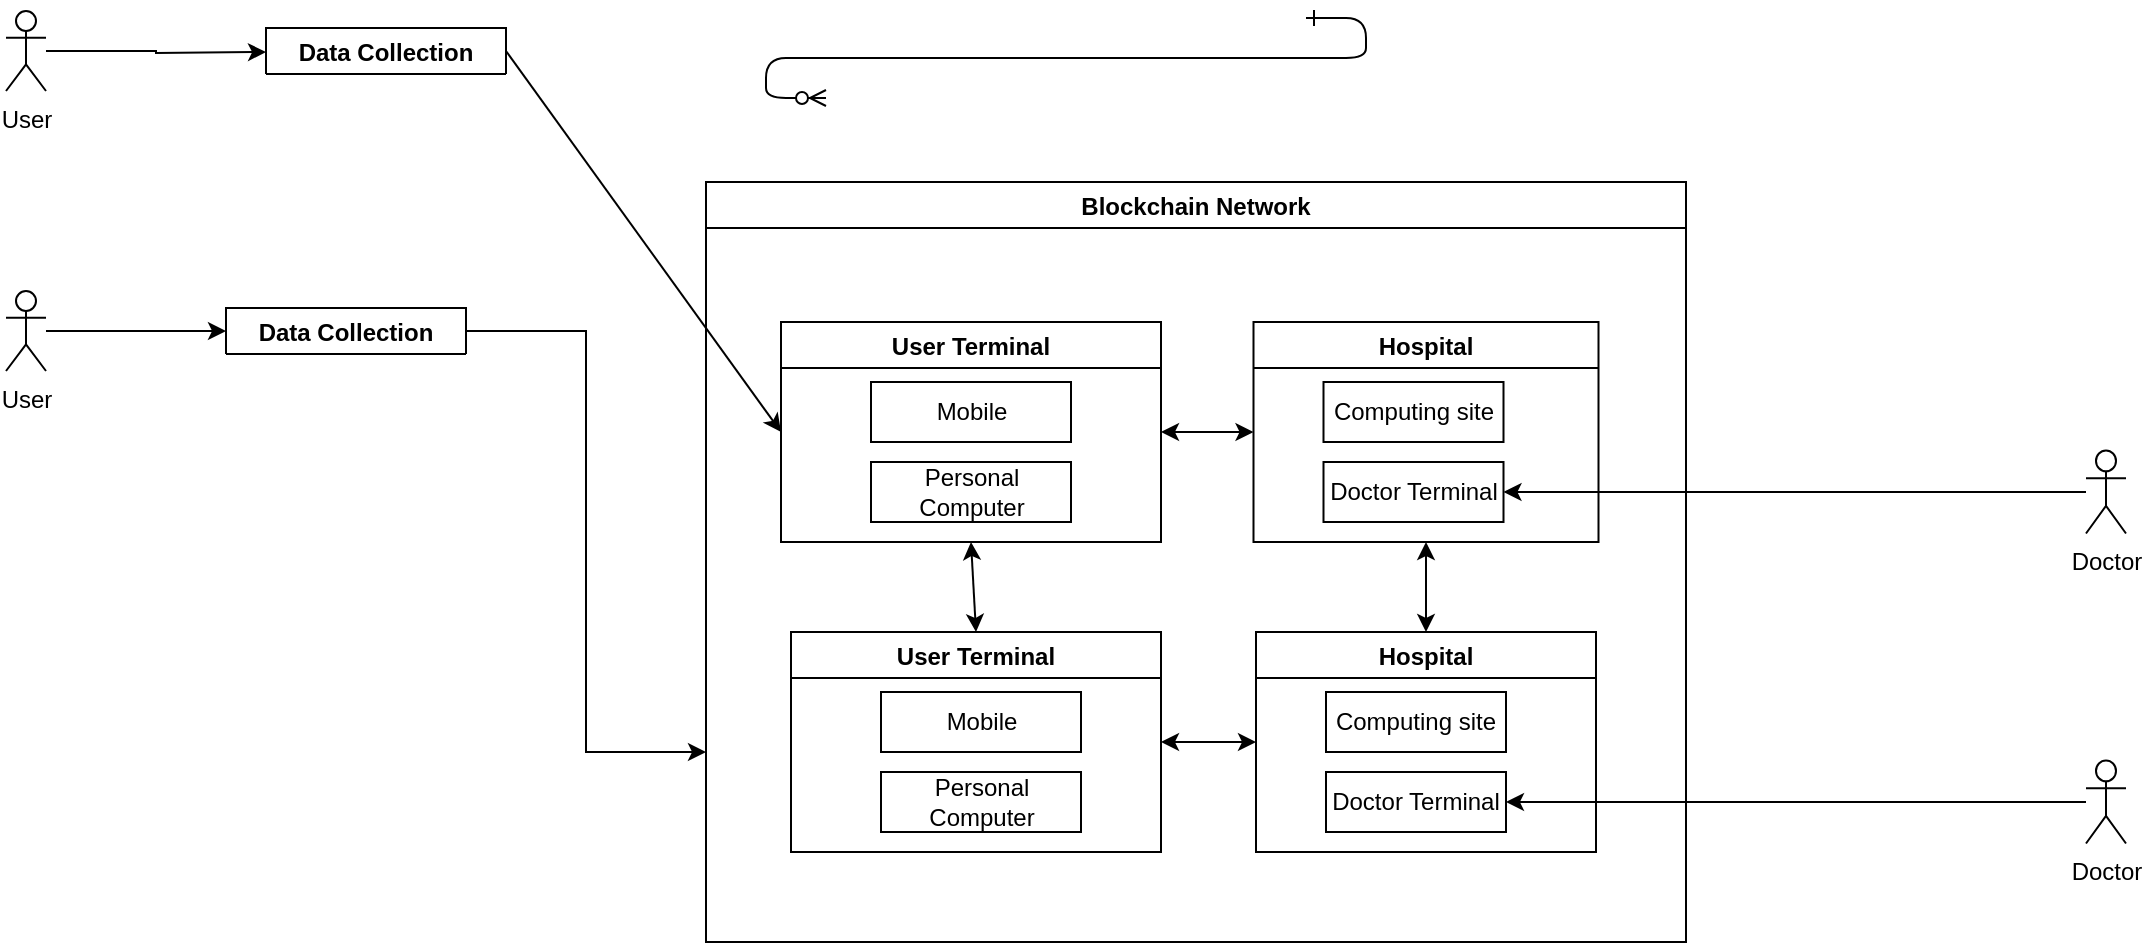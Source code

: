 <mxfile version="15.8.2" type="github">
  <diagram id="R2lEEEUBdFMjLlhIrx00" name="Page-1">
    <mxGraphModel dx="1069" dy="793" grid="1" gridSize="10" guides="1" tooltips="1" connect="1" arrows="1" fold="1" page="1" pageScale="1" pageWidth="850" pageHeight="1100" math="0" shadow="0" extFonts="Permanent Marker^https://fonts.googleapis.com/css?family=Permanent+Marker">
      <root>
        <mxCell id="0" />
        <mxCell id="1" parent="0" />
        <mxCell id="C-vyLk0tnHw3VtMMgP7b-12" value="" style="edgeStyle=entityRelationEdgeStyle;endArrow=ERzeroToMany;startArrow=ERone;endFill=1;startFill=0;" parent="1" target="C-vyLk0tnHw3VtMMgP7b-17" edge="1">
          <mxGeometry width="100" height="100" relative="1" as="geometry">
            <mxPoint x="700" y="165" as="sourcePoint" />
            <mxPoint x="460" y="205" as="targetPoint" />
          </mxGeometry>
        </mxCell>
        <mxCell id="AP_lhbo0x5OcAhG_kdzt-1" value="Data Collection" style="swimlane;" vertex="1" collapsed="1" parent="1">
          <mxGeometry x="180" y="170" width="120" height="23" as="geometry">
            <mxRectangle x="180" y="170" width="195" height="110" as="alternateBounds" />
          </mxGeometry>
        </mxCell>
        <mxCell id="AP_lhbo0x5OcAhG_kdzt-2" value="Smart Watch" style="rounded=0;whiteSpace=wrap;html=1;" vertex="1" parent="AP_lhbo0x5OcAhG_kdzt-1">
          <mxGeometry x="40" y="30" width="100" height="30" as="geometry" />
        </mxCell>
        <mxCell id="AP_lhbo0x5OcAhG_kdzt-3" value="Pectoral Girdle" style="rounded=0;whiteSpace=wrap;html=1;" vertex="1" parent="AP_lhbo0x5OcAhG_kdzt-1">
          <mxGeometry x="40" y="70" width="100" height="30" as="geometry" />
        </mxCell>
        <mxCell id="AP_lhbo0x5OcAhG_kdzt-7" value="" style="endArrow=classic;html=1;rounded=0;exitX=1;exitY=0.5;exitDx=0;exitDy=0;entryX=0;entryY=0.5;entryDx=0;entryDy=0;" edge="1" parent="1" source="AP_lhbo0x5OcAhG_kdzt-1" target="AP_lhbo0x5OcAhG_kdzt-4">
          <mxGeometry width="50" height="50" relative="1" as="geometry">
            <mxPoint x="360" y="310" as="sourcePoint" />
            <mxPoint x="410" y="260" as="targetPoint" />
            <Array as="points" />
          </mxGeometry>
        </mxCell>
        <mxCell id="AP_lhbo0x5OcAhG_kdzt-13" value="Blockchain Network" style="swimlane;" vertex="1" parent="1">
          <mxGeometry x="400" y="247" width="490" height="380" as="geometry">
            <mxRectangle x="400" y="247" width="150" height="23" as="alternateBounds" />
          </mxGeometry>
        </mxCell>
        <mxCell id="AP_lhbo0x5OcAhG_kdzt-8" value="Hospital" style="swimlane;" vertex="1" parent="AP_lhbo0x5OcAhG_kdzt-13">
          <mxGeometry x="273.75" y="70" width="172.5" height="110" as="geometry">
            <mxRectangle x="380" y="160" width="80" height="23" as="alternateBounds" />
          </mxGeometry>
        </mxCell>
        <mxCell id="AP_lhbo0x5OcAhG_kdzt-9" value="Computing site" style="rounded=0;whiteSpace=wrap;html=1;" vertex="1" parent="AP_lhbo0x5OcAhG_kdzt-8">
          <mxGeometry x="35" y="30" width="90" height="30" as="geometry" />
        </mxCell>
        <mxCell id="AP_lhbo0x5OcAhG_kdzt-10" value="Doctor Terminal" style="rounded=0;whiteSpace=wrap;html=1;" vertex="1" parent="AP_lhbo0x5OcAhG_kdzt-8">
          <mxGeometry x="35" y="70" width="90" height="30" as="geometry" />
        </mxCell>
        <mxCell id="AP_lhbo0x5OcAhG_kdzt-24" value="Hospital" style="swimlane;" vertex="1" parent="AP_lhbo0x5OcAhG_kdzt-13">
          <mxGeometry x="275" y="225" width="170" height="110" as="geometry">
            <mxRectangle x="380" y="160" width="80" height="23" as="alternateBounds" />
          </mxGeometry>
        </mxCell>
        <mxCell id="AP_lhbo0x5OcAhG_kdzt-25" value="Computing site" style="rounded=0;whiteSpace=wrap;html=1;" vertex="1" parent="AP_lhbo0x5OcAhG_kdzt-24">
          <mxGeometry x="35" y="30" width="90" height="30" as="geometry" />
        </mxCell>
        <mxCell id="AP_lhbo0x5OcAhG_kdzt-26" value="Doctor Terminal" style="rounded=0;whiteSpace=wrap;html=1;" vertex="1" parent="AP_lhbo0x5OcAhG_kdzt-24">
          <mxGeometry x="35" y="70" width="90" height="30" as="geometry" />
        </mxCell>
        <mxCell id="AP_lhbo0x5OcAhG_kdzt-27" value="" style="endArrow=classic;startArrow=classic;html=1;rounded=0;entryX=1;entryY=0.5;entryDx=0;entryDy=0;" edge="1" parent="AP_lhbo0x5OcAhG_kdzt-13" source="AP_lhbo0x5OcAhG_kdzt-24" target="AP_lhbo0x5OcAhG_kdzt-21">
          <mxGeometry width="50" height="50" relative="1" as="geometry">
            <mxPoint x="280" y="220" as="sourcePoint" />
            <mxPoint x="330" y="180" as="targetPoint" />
          </mxGeometry>
        </mxCell>
        <mxCell id="AP_lhbo0x5OcAhG_kdzt-29" value="" style="endArrow=classic;startArrow=classic;html=1;rounded=0;entryX=0.5;entryY=0;entryDx=0;entryDy=0;exitX=0.5;exitY=1;exitDx=0;exitDy=0;" edge="1" parent="AP_lhbo0x5OcAhG_kdzt-13" source="AP_lhbo0x5OcAhG_kdzt-8" target="AP_lhbo0x5OcAhG_kdzt-24">
          <mxGeometry width="50" height="50" relative="1" as="geometry">
            <mxPoint x="235" y="269.5" as="sourcePoint" />
            <mxPoint x="270" y="269.5" as="targetPoint" />
            <Array as="points" />
          </mxGeometry>
        </mxCell>
        <mxCell id="AP_lhbo0x5OcAhG_kdzt-21" value="User Terminal" style="swimlane;" vertex="1" parent="AP_lhbo0x5OcAhG_kdzt-13">
          <mxGeometry x="42.5" y="225" width="185" height="110" as="geometry">
            <mxRectangle x="200" y="160" width="110" height="23" as="alternateBounds" />
          </mxGeometry>
        </mxCell>
        <mxCell id="AP_lhbo0x5OcAhG_kdzt-22" value="Mobile" style="rounded=0;whiteSpace=wrap;html=1;" vertex="1" parent="AP_lhbo0x5OcAhG_kdzt-21">
          <mxGeometry x="45" y="30" width="100" height="30" as="geometry" />
        </mxCell>
        <mxCell id="AP_lhbo0x5OcAhG_kdzt-23" value="Personal Computer" style="rounded=0;whiteSpace=wrap;html=1;" vertex="1" parent="AP_lhbo0x5OcAhG_kdzt-21">
          <mxGeometry x="45" y="70" width="100" height="30" as="geometry" />
        </mxCell>
        <mxCell id="AP_lhbo0x5OcAhG_kdzt-4" value="User Terminal" style="swimlane;" vertex="1" parent="AP_lhbo0x5OcAhG_kdzt-13">
          <mxGeometry x="37.5" y="70" width="190" height="110" as="geometry">
            <mxRectangle x="200" y="160" width="110" height="23" as="alternateBounds" />
          </mxGeometry>
        </mxCell>
        <mxCell id="AP_lhbo0x5OcAhG_kdzt-5" value="Mobile" style="rounded=0;whiteSpace=wrap;html=1;" vertex="1" parent="AP_lhbo0x5OcAhG_kdzt-4">
          <mxGeometry x="45" y="30" width="100" height="30" as="geometry" />
        </mxCell>
        <mxCell id="AP_lhbo0x5OcAhG_kdzt-6" value="Personal Computer" style="rounded=0;whiteSpace=wrap;html=1;" vertex="1" parent="AP_lhbo0x5OcAhG_kdzt-4">
          <mxGeometry x="45" y="70" width="100" height="30" as="geometry" />
        </mxCell>
        <mxCell id="AP_lhbo0x5OcAhG_kdzt-28" value="" style="endArrow=classic;startArrow=classic;html=1;rounded=0;entryX=0.5;entryY=0;entryDx=0;entryDy=0;exitX=0.5;exitY=1;exitDx=0;exitDy=0;" edge="1" parent="AP_lhbo0x5OcAhG_kdzt-13" source="AP_lhbo0x5OcAhG_kdzt-4" target="AP_lhbo0x5OcAhG_kdzt-21">
          <mxGeometry width="50" height="50" relative="1" as="geometry">
            <mxPoint x="170" y="220" as="sourcePoint" />
            <mxPoint x="220" y="170" as="targetPoint" />
          </mxGeometry>
        </mxCell>
        <mxCell id="AP_lhbo0x5OcAhG_kdzt-20" value="" style="endArrow=classic;startArrow=classic;html=1;rounded=0;entryX=1;entryY=0.5;entryDx=0;entryDy=0;exitX=0;exitY=0.5;exitDx=0;exitDy=0;" edge="1" parent="AP_lhbo0x5OcAhG_kdzt-13" source="AP_lhbo0x5OcAhG_kdzt-8" target="AP_lhbo0x5OcAhG_kdzt-4">
          <mxGeometry width="50" height="50" relative="1" as="geometry">
            <mxPoint x="250" y="125" as="sourcePoint" />
            <mxPoint x="130" y="180" as="targetPoint" />
          </mxGeometry>
        </mxCell>
        <mxCell id="AP_lhbo0x5OcAhG_kdzt-41" style="edgeStyle=orthogonalEdgeStyle;rounded=0;orthogonalLoop=1;jettySize=auto;html=1;entryX=0;entryY=0.75;entryDx=0;entryDy=0;" edge="1" parent="1" source="AP_lhbo0x5OcAhG_kdzt-30" target="AP_lhbo0x5OcAhG_kdzt-13">
          <mxGeometry relative="1" as="geometry" />
        </mxCell>
        <mxCell id="AP_lhbo0x5OcAhG_kdzt-30" value="Data Collection" style="swimlane;" vertex="1" collapsed="1" parent="1">
          <mxGeometry x="160" y="310" width="120" height="23" as="geometry">
            <mxRectangle x="160" y="310" width="190" height="110" as="alternateBounds" />
          </mxGeometry>
        </mxCell>
        <mxCell id="AP_lhbo0x5OcAhG_kdzt-31" value="Smart Watch" style="rounded=0;whiteSpace=wrap;html=1;" vertex="1" parent="AP_lhbo0x5OcAhG_kdzt-30">
          <mxGeometry x="40" y="30" width="100" height="30" as="geometry" />
        </mxCell>
        <mxCell id="AP_lhbo0x5OcAhG_kdzt-32" value="Pectoral Girdle" style="rounded=0;whiteSpace=wrap;html=1;" vertex="1" parent="AP_lhbo0x5OcAhG_kdzt-30">
          <mxGeometry x="40" y="70" width="100" height="30" as="geometry" />
        </mxCell>
        <mxCell id="AP_lhbo0x5OcAhG_kdzt-39" style="edgeStyle=orthogonalEdgeStyle;rounded=0;orthogonalLoop=1;jettySize=auto;html=1;" edge="1" parent="1" source="AP_lhbo0x5OcAhG_kdzt-35">
          <mxGeometry relative="1" as="geometry">
            <mxPoint x="180" y="182" as="targetPoint" />
          </mxGeometry>
        </mxCell>
        <mxCell id="AP_lhbo0x5OcAhG_kdzt-35" value="User" style="shape=umlActor;verticalLabelPosition=bottom;verticalAlign=top;html=1;outlineConnect=0;" vertex="1" parent="1">
          <mxGeometry x="50" y="161.5" width="20" height="40" as="geometry" />
        </mxCell>
        <mxCell id="AP_lhbo0x5OcAhG_kdzt-38" style="edgeStyle=orthogonalEdgeStyle;rounded=0;orthogonalLoop=1;jettySize=auto;html=1;entryX=0;entryY=0.5;entryDx=0;entryDy=0;" edge="1" parent="1" source="AP_lhbo0x5OcAhG_kdzt-37" target="AP_lhbo0x5OcAhG_kdzt-30">
          <mxGeometry relative="1" as="geometry" />
        </mxCell>
        <mxCell id="AP_lhbo0x5OcAhG_kdzt-37" value="User" style="shape=umlActor;verticalLabelPosition=bottom;verticalAlign=top;html=1;outlineConnect=0;" vertex="1" parent="1">
          <mxGeometry x="50" y="301.5" width="20" height="40" as="geometry" />
        </mxCell>
        <mxCell id="AP_lhbo0x5OcAhG_kdzt-44" style="edgeStyle=orthogonalEdgeStyle;rounded=0;orthogonalLoop=1;jettySize=auto;html=1;entryX=1;entryY=0.5;entryDx=0;entryDy=0;" edge="1" parent="1" source="AP_lhbo0x5OcAhG_kdzt-42" target="AP_lhbo0x5OcAhG_kdzt-10">
          <mxGeometry relative="1" as="geometry" />
        </mxCell>
        <mxCell id="AP_lhbo0x5OcAhG_kdzt-42" value="Doctor" style="shape=umlActor;verticalLabelPosition=bottom;verticalAlign=top;html=1;outlineConnect=0;" vertex="1" parent="1">
          <mxGeometry x="1090" y="381.25" width="20" height="41.5" as="geometry" />
        </mxCell>
        <mxCell id="AP_lhbo0x5OcAhG_kdzt-48" style="edgeStyle=orthogonalEdgeStyle;rounded=0;orthogonalLoop=1;jettySize=auto;html=1;entryX=1;entryY=0.5;entryDx=0;entryDy=0;" edge="1" parent="1" source="AP_lhbo0x5OcAhG_kdzt-47" target="AP_lhbo0x5OcAhG_kdzt-26">
          <mxGeometry relative="1" as="geometry" />
        </mxCell>
        <mxCell id="AP_lhbo0x5OcAhG_kdzt-47" value="Doctor" style="shape=umlActor;verticalLabelPosition=bottom;verticalAlign=top;html=1;outlineConnect=0;" vertex="1" parent="1">
          <mxGeometry x="1090" y="536.25" width="20" height="41.5" as="geometry" />
        </mxCell>
      </root>
    </mxGraphModel>
  </diagram>
</mxfile>
